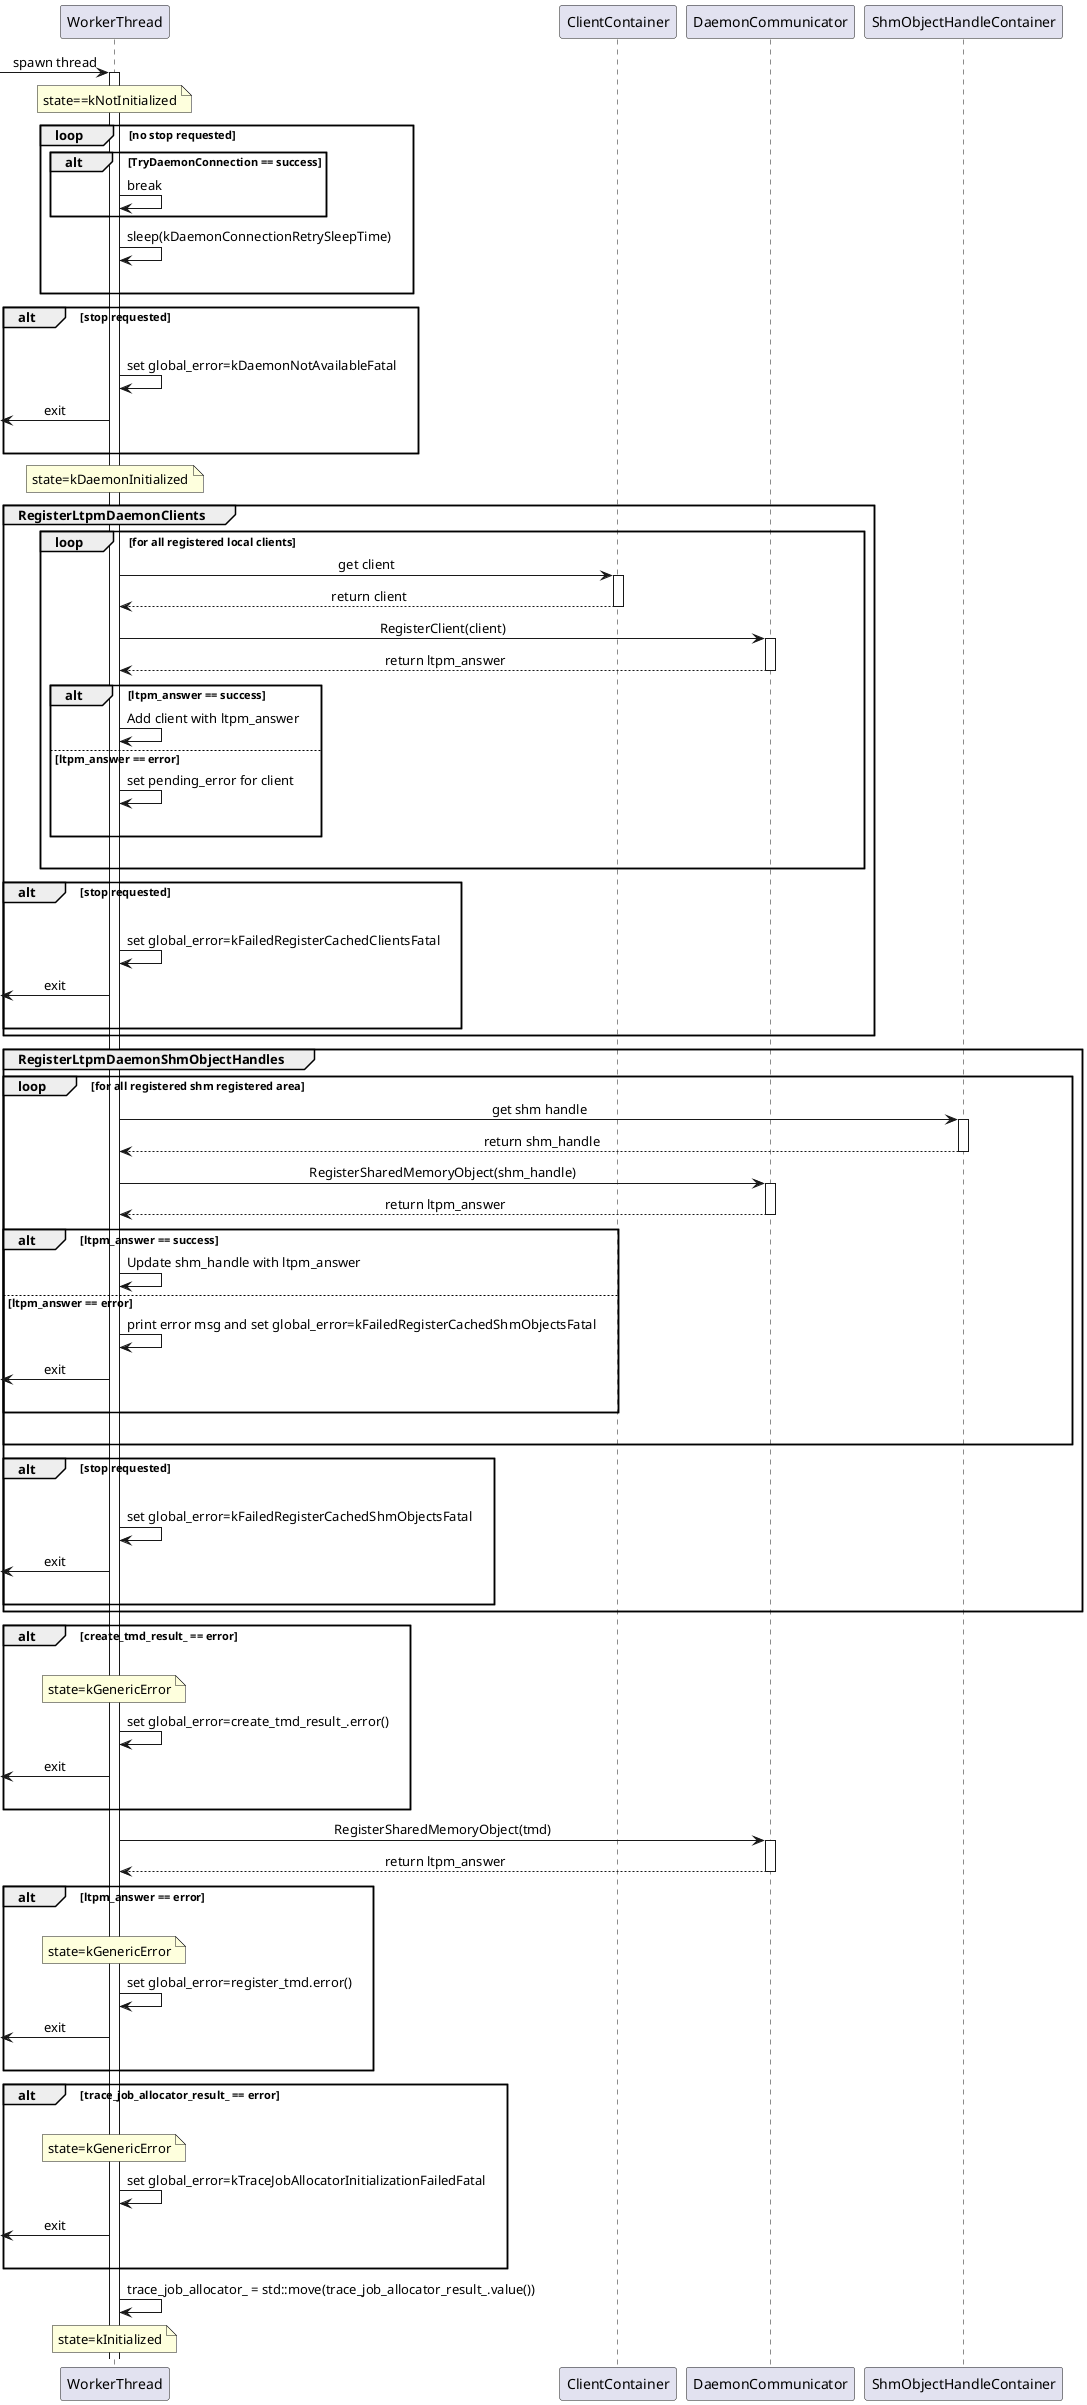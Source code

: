 @startuml start_worker_thread
skinparam sequenceMessageAlign center
[-> WorkerThread: spawn thread
activate WorkerThread
note over WorkerThread: state==kNotInitialized
loop no stop requested
    alt TryDaemonConnection == success
        WorkerThread -> WorkerThread: break
    end
    WorkerThread -> WorkerThread: sleep(kDaemonConnectionRetrySleepTime)
    |||
end

alt stop requested
    |||
    WorkerThread -> WorkerThread: set global_error=kDaemonNotAvailableFatal
    WorkerThread ->[: exit
    |||
end

note over WorkerThread: state=kDaemonInitialized

group RegisterLtpmDaemonClients
    loop for all registered local clients

        WorkerThread -> ClientContainer: get client
        activate ClientContainer
        ClientContainer --> WorkerThread: return client
        deactivate ClientContainer

        WorkerThread -> DaemonCommunicator: RegisterClient(client)
        activate DaemonCommunicator
        DaemonCommunicator --> WorkerThread: return ltpm_answer
        deactivate DaemonCommunicator

        alt ltpm_answer == success
            WorkerThread -> WorkerThread: Add client with ltpm_answer
        else ltpm_answer == error
            WorkerThread -> WorkerThread: set pending_error for client
        |||
        end
        |||
    end

    alt stop requested
        |||
        WorkerThread -> WorkerThread: set global_error=kFailedRegisterCachedClientsFatal
        WorkerThread ->[: exit
        |||
    end
end

group RegisterLtpmDaemonShmObjectHandles
    loop for all registered shm registered area

        WorkerThread -> ShmObjectHandleContainer: get shm handle
        activate ShmObjectHandleContainer
        ShmObjectHandleContainer --> WorkerThread: return shm_handle
        deactivate ShmObjectHandleContainer

        WorkerThread -> DaemonCommunicator: RegisterSharedMemoryObject(shm_handle)
        activate DaemonCommunicator
        DaemonCommunicator --> WorkerThread: return ltpm_answer
        deactivate DaemonCommunicator

        alt ltpm_answer == success
            WorkerThread -> WorkerThread: Update shm_handle with ltpm_answer
        else ltpm_answer == error
            WorkerThread -> WorkerThread: print error msg and set global_error=kFailedRegisterCachedShmObjectsFatal
            WorkerThread ->[: exit
        |||
        end
        |||
    end

    alt stop requested
        |||
        WorkerThread -> WorkerThread: set global_error=kFailedRegisterCachedShmObjectsFatal
        WorkerThread ->[: exit
        |||
    end
end

alt create_tmd_result_ == error
    |||
    note over WorkerThread: state=kGenericError
    WorkerThread -> WorkerThread: set global_error=create_tmd_result_.error()
    WorkerThread ->[: exit
    |||
end
WorkerThread -> DaemonCommunicator: RegisterSharedMemoryObject(tmd)
activate DaemonCommunicator
DaemonCommunicator --> WorkerThread: return ltpm_answer
deactivate DaemonCommunicator
alt ltpm_answer == error
    |||
    note over WorkerThread: state=kGenericError
    WorkerThread -> WorkerThread: set global_error=register_tmd.error()
    WorkerThread ->[: exit
    |||
end

alt trace_job_allocator_result_ == error
    |||
    note over WorkerThread: state=kGenericError
    WorkerThread -> WorkerThread: set global_error=kTraceJobAllocatorInitializationFailedFatal
    WorkerThread ->[: exit
    |||
end

WorkerThread -> WorkerThread: trace_job_allocator_ = std::move(trace_job_allocator_result_.value())

note over WorkerThread: state=kInitialized

@enduml
